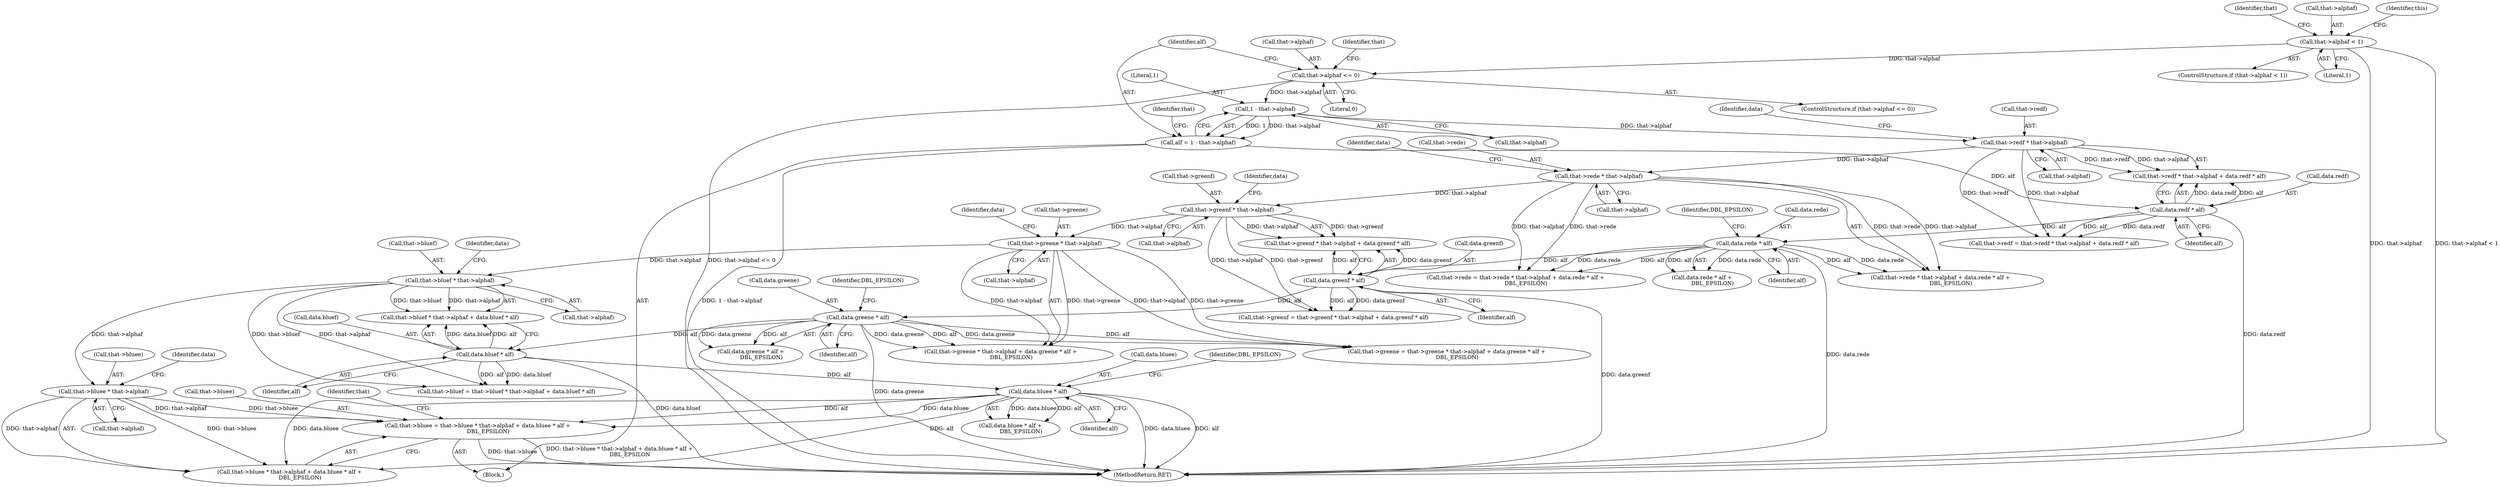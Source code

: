 digraph "0_Android_9d4853418ab2f754c2b63e091c29c5529b8b86ca_58@integer" {
"1000304" [label="(Call,that->bluee = that->bluee * that->alphaf + data.bluee * alf +\n            DBL_EPSILON)"];
"1000309" [label="(Call,that->bluee * that->alphaf)"];
"1000292" [label="(Call,that->bluef * that->alphaf)"];
"1000273" [label="(Call,that->greene * that->alphaf)"];
"1000256" [label="(Call,that->greenf * that->alphaf)"];
"1000237" [label="(Call,that->rede * that->alphaf)"];
"1000220" [label="(Call,that->redf * that->alphaf)"];
"1000210" [label="(Call,1 - that->alphaf)"];
"1000136" [label="(Call,that->alphaf <= 0)"];
"1000129" [label="(Call,that->alphaf < 1)"];
"1000317" [label="(Call,data.bluee * alf)"];
"1000299" [label="(Call,data.bluef * alf)"];
"1000281" [label="(Call,data.greene * alf)"];
"1000263" [label="(Call,data.greenf * alf)"];
"1000245" [label="(Call,data.rede * alf)"];
"1000227" [label="(Call,data.redf * alf)"];
"1000208" [label="(Call,alf = 1 - that->alphaf)"];
"1000238" [label="(Call,that->rede)"];
"1000227" [label="(Call,data.redf * alf)"];
"1000138" [label="(Identifier,that)"];
"1000296" [label="(Call,that->alphaf)"];
"1000257" [label="(Call,that->greenf)"];
"1000210" [label="(Call,1 - that->alphaf)"];
"1000217" [label="(Identifier,that)"];
"1000229" [label="(Identifier,data)"];
"1000273" [label="(Call,that->greene * that->alphaf)"];
"1000286" [label="(Identifier,DBL_EPSILON)"];
"1000137" [label="(Call,that->alphaf)"];
"1000244" [label="(Call,data.rede * alf +\n            DBL_EPSILON)"];
"1000251" [label="(Call,that->greenf = that->greenf * that->alphaf + data.greenf * alf)"];
"1000228" [label="(Call,data.redf)"];
"1000291" [label="(Call,that->bluef * that->alphaf + data.bluef * alf)"];
"1000219" [label="(Call,that->redf * that->alphaf + data.redf * alf)"];
"1000255" [label="(Call,that->greenf * that->alphaf + data.greenf * alf)"];
"1000245" [label="(Call,data.rede * alf)"];
"1000236" [label="(Call,that->rede * that->alphaf + data.rede * alf +\n            DBL_EPSILON)"];
"1000316" [label="(Call,data.bluee * alf +\n            DBL_EPSILON)"];
"1000303" [label="(Identifier,alf)"];
"1000304" [label="(Call,that->bluee = that->bluee * that->alphaf + data.bluee * alf +\n            DBL_EPSILON)"];
"1000272" [label="(Call,that->greene * that->alphaf + data.greene * alf +\n            DBL_EPSILON)"];
"1000136" [label="(Call,that->alphaf <= 0)"];
"1000144" [label="(Identifier,that)"];
"1000293" [label="(Call,that->bluef)"];
"1000220" [label="(Call,that->redf * that->alphaf)"];
"1000310" [label="(Call,that->bluee)"];
"1000287" [label="(Call,that->bluef = that->bluef * that->alphaf + data.bluef * alf)"];
"1000224" [label="(Call,that->alphaf)"];
"1000300" [label="(Call,data.bluef)"];
"1000265" [label="(Identifier,data)"];
"1000267" [label="(Identifier,alf)"];
"1000250" [label="(Identifier,DBL_EPSILON)"];
"1000317" [label="(Call,data.bluee * alf)"];
"1000280" [label="(Call,data.greene * alf +\n            DBL_EPSILON)"];
"1000246" [label="(Call,data.rede)"];
"1000209" [label="(Identifier,alf)"];
"1000212" [label="(Call,that->alphaf)"];
"1000241" [label="(Call,that->alphaf)"];
"1000249" [label="(Identifier,alf)"];
"1000221" [label="(Call,that->redf)"];
"1000277" [label="(Call,that->alphaf)"];
"1000129" [label="(Call,that->alphaf < 1)"];
"1000319" [label="(Identifier,data)"];
"1000363" [label="(MethodReturn,RET)"];
"1000281" [label="(Call,data.greene * alf)"];
"1000292" [label="(Call,that->bluef * that->alphaf)"];
"1000260" [label="(Call,that->alphaf)"];
"1000308" [label="(Call,that->bluee * that->alphaf + data.bluee * alf +\n            DBL_EPSILON)"];
"1000263" [label="(Call,data.greenf * alf)"];
"1000309" [label="(Call,that->bluee * that->alphaf)"];
"1000211" [label="(Literal,1)"];
"1000299" [label="(Call,data.bluef * alf)"];
"1000256" [label="(Call,that->greenf * that->alphaf)"];
"1000264" [label="(Call,data.greenf)"];
"1000231" [label="(Identifier,alf)"];
"1000325" [label="(Identifier,that)"];
"1000130" [label="(Call,that->alphaf)"];
"1000318" [label="(Call,data.bluee)"];
"1000140" [label="(Literal,0)"];
"1000237" [label="(Call,that->rede * that->alphaf)"];
"1000301" [label="(Identifier,data)"];
"1000206" [label="(Block,)"];
"1000283" [label="(Identifier,data)"];
"1000321" [label="(Identifier,alf)"];
"1000313" [label="(Call,that->alphaf)"];
"1000208" [label="(Call,alf = 1 - that->alphaf)"];
"1000282" [label="(Call,data.greene)"];
"1000285" [label="(Identifier,alf)"];
"1000133" [label="(Literal,1)"];
"1000215" [label="(Call,that->redf = that->redf * that->alphaf + data.redf * alf)"];
"1000268" [label="(Call,that->greene = that->greene * that->alphaf + data.greene * alf +\n            DBL_EPSILON)"];
"1000128" [label="(ControlStructure,if (that->alphaf < 1))"];
"1000358" [label="(Identifier,this)"];
"1000305" [label="(Call,that->bluee)"];
"1000247" [label="(Identifier,data)"];
"1000274" [label="(Call,that->greene)"];
"1000322" [label="(Identifier,DBL_EPSILON)"];
"1000135" [label="(ControlStructure,if (that->alphaf <= 0))"];
"1000232" [label="(Call,that->rede = that->rede * that->alphaf + data.rede * alf +\n            DBL_EPSILON)"];
"1000304" -> "1000206"  [label="AST: "];
"1000304" -> "1000308"  [label="CFG: "];
"1000305" -> "1000304"  [label="AST: "];
"1000308" -> "1000304"  [label="AST: "];
"1000325" -> "1000304"  [label="CFG: "];
"1000304" -> "1000363"  [label="DDG: that->bluee"];
"1000304" -> "1000363"  [label="DDG: that->bluee * that->alphaf + data.bluee * alf +\n            DBL_EPSILON"];
"1000309" -> "1000304"  [label="DDG: that->bluee"];
"1000309" -> "1000304"  [label="DDG: that->alphaf"];
"1000317" -> "1000304"  [label="DDG: data.bluee"];
"1000317" -> "1000304"  [label="DDG: alf"];
"1000309" -> "1000308"  [label="AST: "];
"1000309" -> "1000313"  [label="CFG: "];
"1000310" -> "1000309"  [label="AST: "];
"1000313" -> "1000309"  [label="AST: "];
"1000319" -> "1000309"  [label="CFG: "];
"1000309" -> "1000308"  [label="DDG: that->bluee"];
"1000309" -> "1000308"  [label="DDG: that->alphaf"];
"1000292" -> "1000309"  [label="DDG: that->alphaf"];
"1000292" -> "1000291"  [label="AST: "];
"1000292" -> "1000296"  [label="CFG: "];
"1000293" -> "1000292"  [label="AST: "];
"1000296" -> "1000292"  [label="AST: "];
"1000301" -> "1000292"  [label="CFG: "];
"1000292" -> "1000287"  [label="DDG: that->bluef"];
"1000292" -> "1000287"  [label="DDG: that->alphaf"];
"1000292" -> "1000291"  [label="DDG: that->bluef"];
"1000292" -> "1000291"  [label="DDG: that->alphaf"];
"1000273" -> "1000292"  [label="DDG: that->alphaf"];
"1000273" -> "1000272"  [label="AST: "];
"1000273" -> "1000277"  [label="CFG: "];
"1000274" -> "1000273"  [label="AST: "];
"1000277" -> "1000273"  [label="AST: "];
"1000283" -> "1000273"  [label="CFG: "];
"1000273" -> "1000268"  [label="DDG: that->greene"];
"1000273" -> "1000268"  [label="DDG: that->alphaf"];
"1000273" -> "1000272"  [label="DDG: that->greene"];
"1000273" -> "1000272"  [label="DDG: that->alphaf"];
"1000256" -> "1000273"  [label="DDG: that->alphaf"];
"1000256" -> "1000255"  [label="AST: "];
"1000256" -> "1000260"  [label="CFG: "];
"1000257" -> "1000256"  [label="AST: "];
"1000260" -> "1000256"  [label="AST: "];
"1000265" -> "1000256"  [label="CFG: "];
"1000256" -> "1000251"  [label="DDG: that->greenf"];
"1000256" -> "1000251"  [label="DDG: that->alphaf"];
"1000256" -> "1000255"  [label="DDG: that->greenf"];
"1000256" -> "1000255"  [label="DDG: that->alphaf"];
"1000237" -> "1000256"  [label="DDG: that->alphaf"];
"1000237" -> "1000236"  [label="AST: "];
"1000237" -> "1000241"  [label="CFG: "];
"1000238" -> "1000237"  [label="AST: "];
"1000241" -> "1000237"  [label="AST: "];
"1000247" -> "1000237"  [label="CFG: "];
"1000237" -> "1000232"  [label="DDG: that->rede"];
"1000237" -> "1000232"  [label="DDG: that->alphaf"];
"1000237" -> "1000236"  [label="DDG: that->rede"];
"1000237" -> "1000236"  [label="DDG: that->alphaf"];
"1000220" -> "1000237"  [label="DDG: that->alphaf"];
"1000220" -> "1000219"  [label="AST: "];
"1000220" -> "1000224"  [label="CFG: "];
"1000221" -> "1000220"  [label="AST: "];
"1000224" -> "1000220"  [label="AST: "];
"1000229" -> "1000220"  [label="CFG: "];
"1000220" -> "1000215"  [label="DDG: that->redf"];
"1000220" -> "1000215"  [label="DDG: that->alphaf"];
"1000220" -> "1000219"  [label="DDG: that->redf"];
"1000220" -> "1000219"  [label="DDG: that->alphaf"];
"1000210" -> "1000220"  [label="DDG: that->alphaf"];
"1000210" -> "1000208"  [label="AST: "];
"1000210" -> "1000212"  [label="CFG: "];
"1000211" -> "1000210"  [label="AST: "];
"1000212" -> "1000210"  [label="AST: "];
"1000208" -> "1000210"  [label="CFG: "];
"1000210" -> "1000208"  [label="DDG: 1"];
"1000210" -> "1000208"  [label="DDG: that->alphaf"];
"1000136" -> "1000210"  [label="DDG: that->alphaf"];
"1000136" -> "1000135"  [label="AST: "];
"1000136" -> "1000140"  [label="CFG: "];
"1000137" -> "1000136"  [label="AST: "];
"1000140" -> "1000136"  [label="AST: "];
"1000144" -> "1000136"  [label="CFG: "];
"1000209" -> "1000136"  [label="CFG: "];
"1000136" -> "1000363"  [label="DDG: that->alphaf <= 0"];
"1000129" -> "1000136"  [label="DDG: that->alphaf"];
"1000129" -> "1000128"  [label="AST: "];
"1000129" -> "1000133"  [label="CFG: "];
"1000130" -> "1000129"  [label="AST: "];
"1000133" -> "1000129"  [label="AST: "];
"1000138" -> "1000129"  [label="CFG: "];
"1000358" -> "1000129"  [label="CFG: "];
"1000129" -> "1000363"  [label="DDG: that->alphaf"];
"1000129" -> "1000363"  [label="DDG: that->alphaf < 1"];
"1000317" -> "1000316"  [label="AST: "];
"1000317" -> "1000321"  [label="CFG: "];
"1000318" -> "1000317"  [label="AST: "];
"1000321" -> "1000317"  [label="AST: "];
"1000322" -> "1000317"  [label="CFG: "];
"1000317" -> "1000363"  [label="DDG: data.bluee"];
"1000317" -> "1000363"  [label="DDG: alf"];
"1000317" -> "1000308"  [label="DDG: data.bluee"];
"1000317" -> "1000308"  [label="DDG: alf"];
"1000317" -> "1000316"  [label="DDG: data.bluee"];
"1000317" -> "1000316"  [label="DDG: alf"];
"1000299" -> "1000317"  [label="DDG: alf"];
"1000299" -> "1000291"  [label="AST: "];
"1000299" -> "1000303"  [label="CFG: "];
"1000300" -> "1000299"  [label="AST: "];
"1000303" -> "1000299"  [label="AST: "];
"1000291" -> "1000299"  [label="CFG: "];
"1000299" -> "1000363"  [label="DDG: data.bluef"];
"1000299" -> "1000287"  [label="DDG: data.bluef"];
"1000299" -> "1000287"  [label="DDG: alf"];
"1000299" -> "1000291"  [label="DDG: data.bluef"];
"1000299" -> "1000291"  [label="DDG: alf"];
"1000281" -> "1000299"  [label="DDG: alf"];
"1000281" -> "1000280"  [label="AST: "];
"1000281" -> "1000285"  [label="CFG: "];
"1000282" -> "1000281"  [label="AST: "];
"1000285" -> "1000281"  [label="AST: "];
"1000286" -> "1000281"  [label="CFG: "];
"1000281" -> "1000363"  [label="DDG: data.greene"];
"1000281" -> "1000268"  [label="DDG: data.greene"];
"1000281" -> "1000268"  [label="DDG: alf"];
"1000281" -> "1000272"  [label="DDG: data.greene"];
"1000281" -> "1000272"  [label="DDG: alf"];
"1000281" -> "1000280"  [label="DDG: data.greene"];
"1000281" -> "1000280"  [label="DDG: alf"];
"1000263" -> "1000281"  [label="DDG: alf"];
"1000263" -> "1000255"  [label="AST: "];
"1000263" -> "1000267"  [label="CFG: "];
"1000264" -> "1000263"  [label="AST: "];
"1000267" -> "1000263"  [label="AST: "];
"1000255" -> "1000263"  [label="CFG: "];
"1000263" -> "1000363"  [label="DDG: data.greenf"];
"1000263" -> "1000251"  [label="DDG: data.greenf"];
"1000263" -> "1000251"  [label="DDG: alf"];
"1000263" -> "1000255"  [label="DDG: data.greenf"];
"1000263" -> "1000255"  [label="DDG: alf"];
"1000245" -> "1000263"  [label="DDG: alf"];
"1000245" -> "1000244"  [label="AST: "];
"1000245" -> "1000249"  [label="CFG: "];
"1000246" -> "1000245"  [label="AST: "];
"1000249" -> "1000245"  [label="AST: "];
"1000250" -> "1000245"  [label="CFG: "];
"1000245" -> "1000363"  [label="DDG: data.rede"];
"1000245" -> "1000232"  [label="DDG: data.rede"];
"1000245" -> "1000232"  [label="DDG: alf"];
"1000245" -> "1000236"  [label="DDG: data.rede"];
"1000245" -> "1000236"  [label="DDG: alf"];
"1000245" -> "1000244"  [label="DDG: data.rede"];
"1000245" -> "1000244"  [label="DDG: alf"];
"1000227" -> "1000245"  [label="DDG: alf"];
"1000227" -> "1000219"  [label="AST: "];
"1000227" -> "1000231"  [label="CFG: "];
"1000228" -> "1000227"  [label="AST: "];
"1000231" -> "1000227"  [label="AST: "];
"1000219" -> "1000227"  [label="CFG: "];
"1000227" -> "1000363"  [label="DDG: data.redf"];
"1000227" -> "1000215"  [label="DDG: data.redf"];
"1000227" -> "1000215"  [label="DDG: alf"];
"1000227" -> "1000219"  [label="DDG: data.redf"];
"1000227" -> "1000219"  [label="DDG: alf"];
"1000208" -> "1000227"  [label="DDG: alf"];
"1000208" -> "1000206"  [label="AST: "];
"1000209" -> "1000208"  [label="AST: "];
"1000217" -> "1000208"  [label="CFG: "];
"1000208" -> "1000363"  [label="DDG: 1 - that->alphaf"];
}
